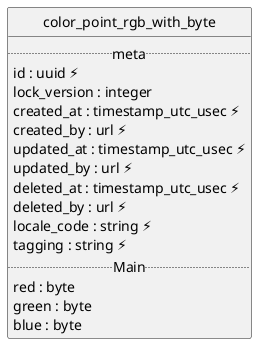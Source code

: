 @startuml uml
skinparam monochrome true
skinparam linetype ortho
hide circle

entity color_point_rgb_with_byte {
  .. meta ..
  id : uuid ⚡
  lock_version : integer
  created_at : timestamp_utc_usec ⚡
  created_by : url ⚡
  updated_at : timestamp_utc_usec ⚡
  updated_by : url ⚡
  deleted_at : timestamp_utc_usec ⚡
  deleted_by : url ⚡
  locale_code : string ⚡
  tagging : string ⚡
  .. Main ..
  red : byte
  green : byte
  blue : byte
}

@enduml
